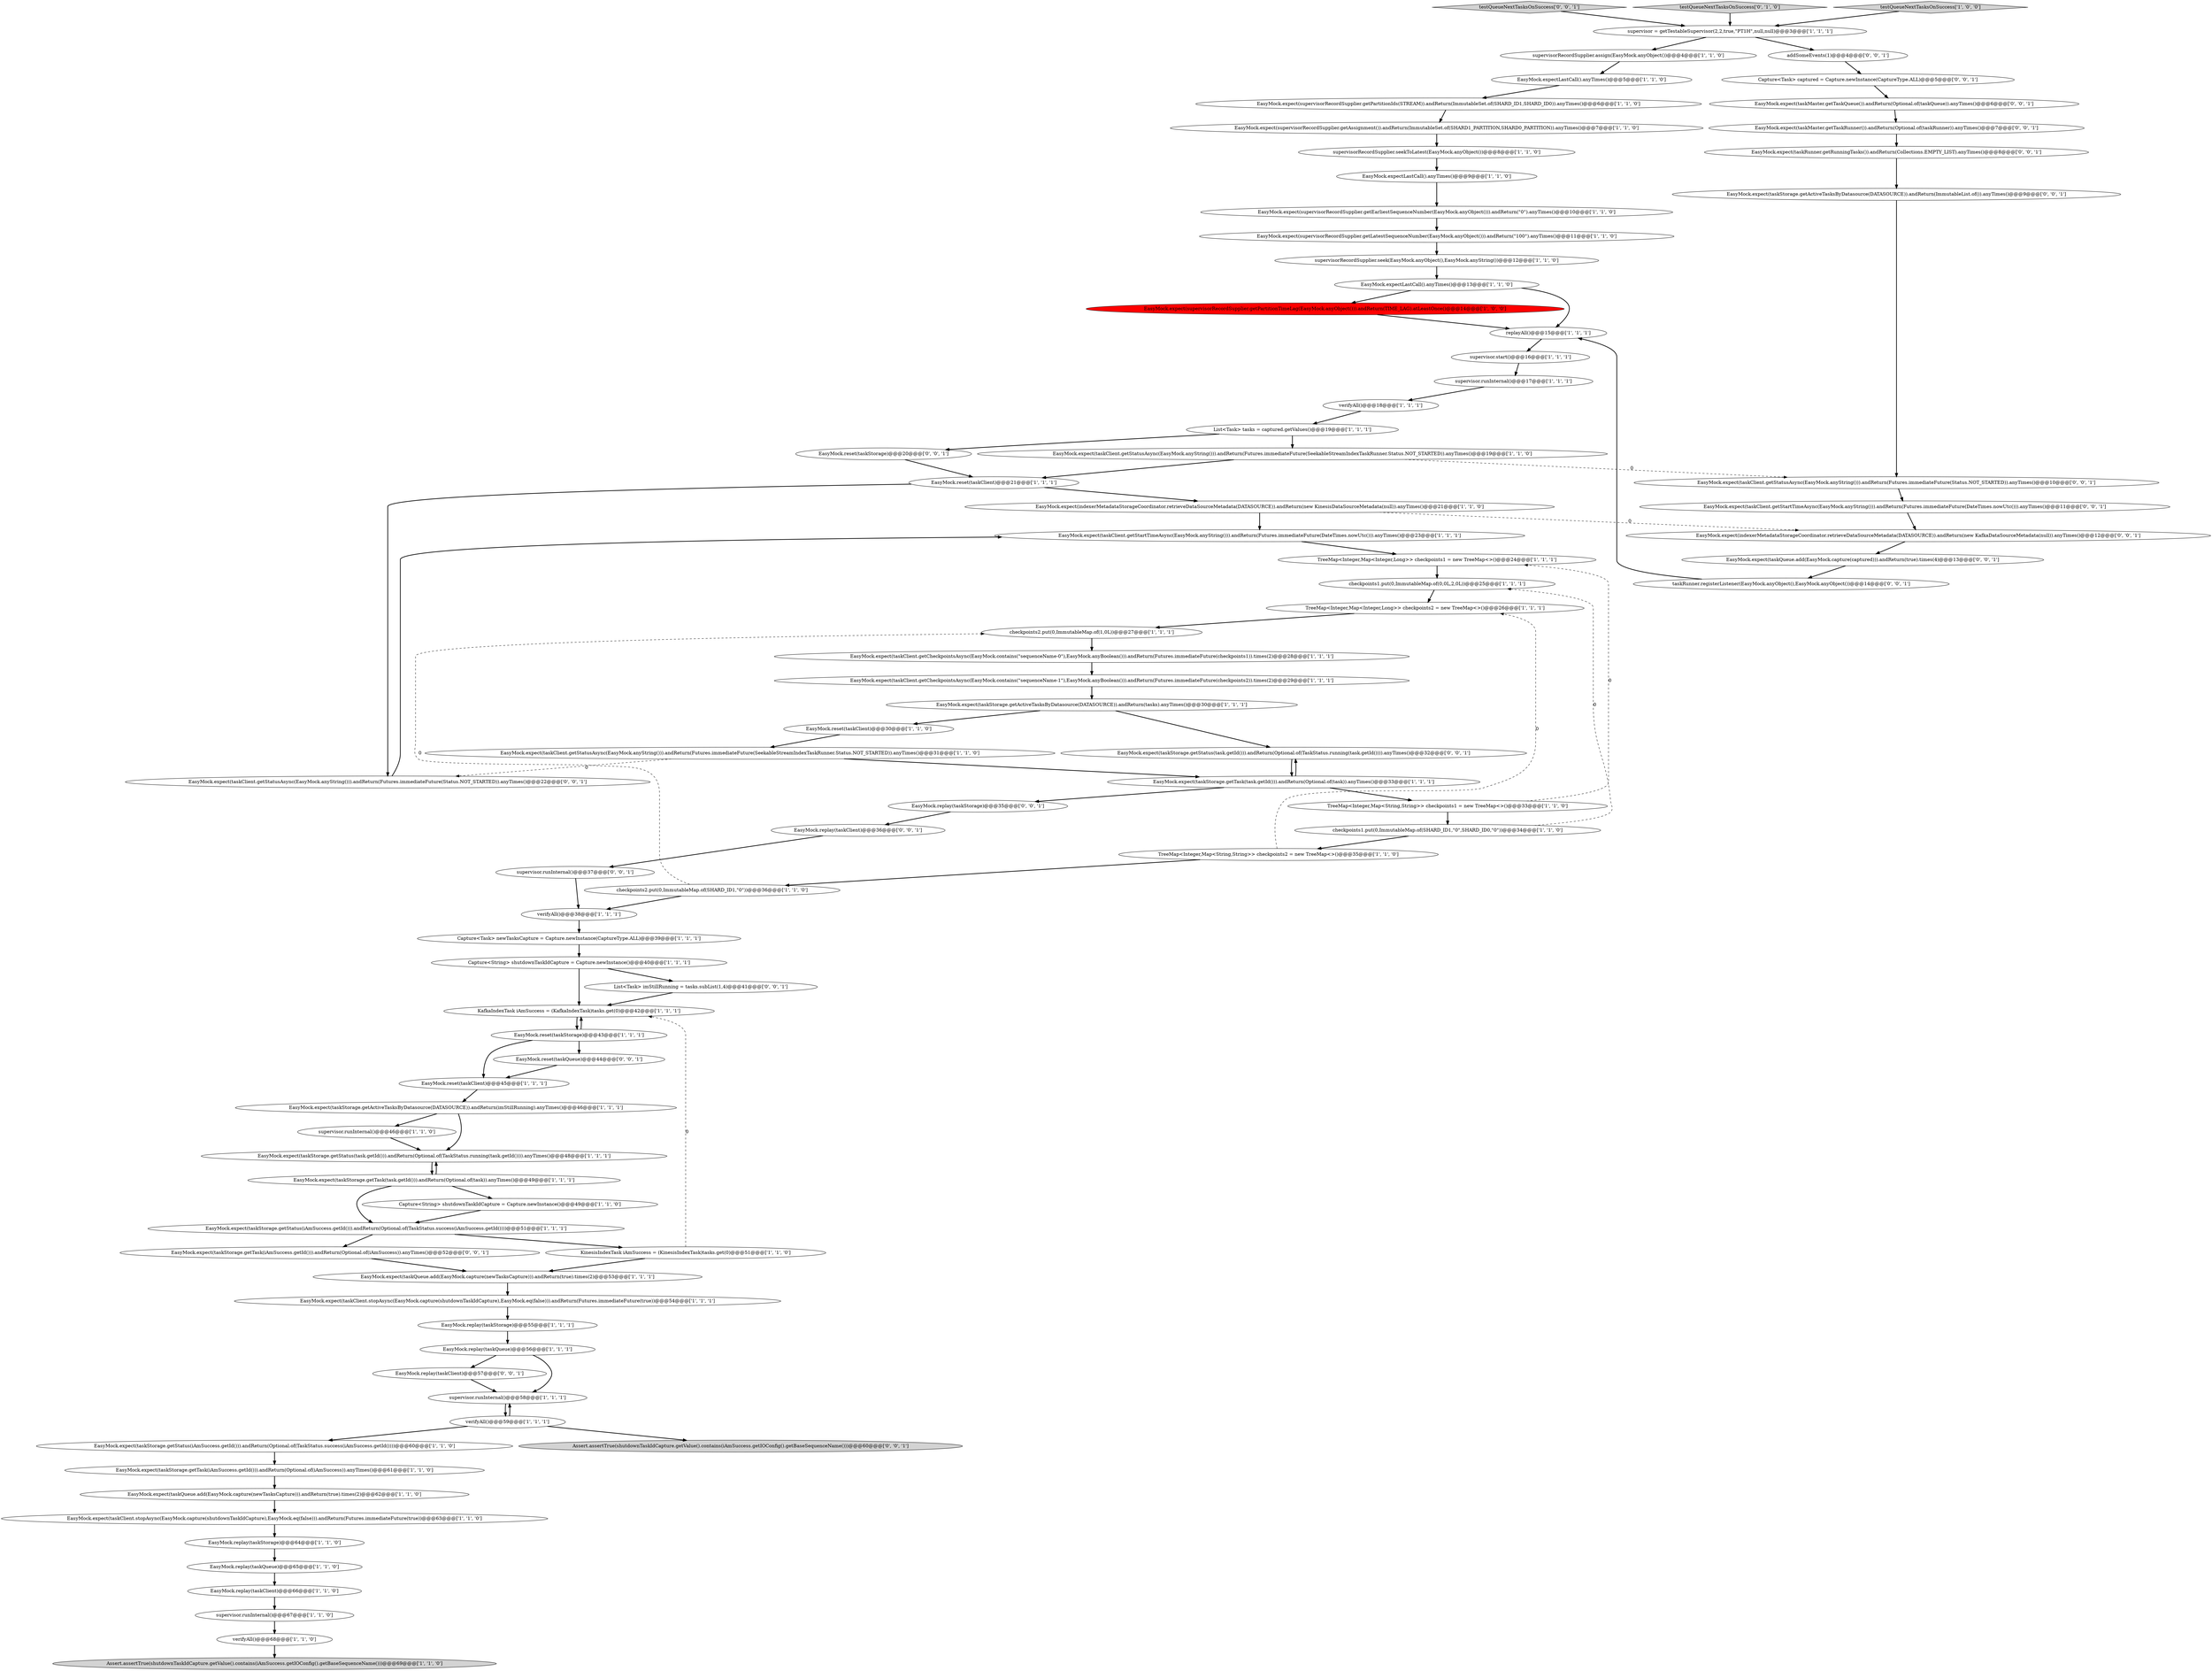 digraph {
36 [style = filled, label = "supervisorRecordSupplier.seekToLatest(EasyMock.anyObject())@@@8@@@['1', '1', '0']", fillcolor = white, shape = ellipse image = "AAA0AAABBB1BBB"];
43 [style = filled, label = "EasyMock.expect(supervisorRecordSupplier.getPartitionTimeLag(EasyMock.anyObject())).andReturn(TIME_LAG).atLeastOnce()@@@14@@@['1', '0', '0']", fillcolor = red, shape = ellipse image = "AAA1AAABBB1BBB"];
64 [style = filled, label = "EasyMock.expect(taskStorage.getStatus(iAmSuccess.getId())).andReturn(Optional.of(TaskStatus.success(iAmSuccess.getId())))@@@60@@@['1', '1', '0']", fillcolor = white, shape = ellipse image = "AAA0AAABBB1BBB"];
9 [style = filled, label = "supervisor = getTestableSupervisor(2,2,true,\"PT1H\",null,null)@@@3@@@['1', '1', '1']", fillcolor = white, shape = ellipse image = "AAA0AAABBB1BBB"];
41 [style = filled, label = "EasyMock.expect(supervisorRecordSupplier.getPartitionIds(STREAM)).andReturn(ImmutableSet.of(SHARD_ID1,SHARD_ID0)).anyTimes()@@@6@@@['1', '1', '0']", fillcolor = white, shape = ellipse image = "AAA0AAABBB1BBB"];
19 [style = filled, label = "supervisor.runInternal()@@@46@@@['1', '1', '0']", fillcolor = white, shape = ellipse image = "AAA0AAABBB1BBB"];
72 [style = filled, label = "taskRunner.registerListener(EasyMock.anyObject(),EasyMock.anyObject())@@@14@@@['0', '0', '1']", fillcolor = white, shape = ellipse image = "AAA0AAABBB3BBB"];
68 [style = filled, label = "EasyMock.expect(taskClient.getStartTimeAsync(EasyMock.anyString())).andReturn(Futures.immediateFuture(DateTimes.nowUtc())).anyTimes()@@@11@@@['0', '0', '1']", fillcolor = white, shape = ellipse image = "AAA0AAABBB3BBB"];
29 [style = filled, label = "verifyAll()@@@68@@@['1', '1', '0']", fillcolor = white, shape = ellipse image = "AAA0AAABBB1BBB"];
13 [style = filled, label = "EasyMock.expect(taskStorage.getStatus(iAmSuccess.getId())).andReturn(Optional.of(TaskStatus.success(iAmSuccess.getId())))@@@51@@@['1', '1', '1']", fillcolor = white, shape = ellipse image = "AAA0AAABBB1BBB"];
35 [style = filled, label = "EasyMock.expect(taskClient.getCheckpointsAsync(EasyMock.contains(\"sequenceName-0\"),EasyMock.anyBoolean())).andReturn(Futures.immediateFuture(checkpoints1)).times(2)@@@28@@@['1', '1', '1']", fillcolor = white, shape = ellipse image = "AAA0AAABBB1BBB"];
6 [style = filled, label = "Assert.assertTrue(shutdownTaskIdCapture.getValue().contains(iAmSuccess.getIOConfig().getBaseSequenceName()))@@@69@@@['1', '1', '0']", fillcolor = lightgray, shape = ellipse image = "AAA0AAABBB1BBB"];
70 [style = filled, label = "testQueueNextTasksOnSuccess['0', '0', '1']", fillcolor = lightgray, shape = diamond image = "AAA0AAABBB3BBB"];
38 [style = filled, label = "EasyMock.reset(taskClient)@@@21@@@['1', '1', '1']", fillcolor = white, shape = ellipse image = "AAA0AAABBB1BBB"];
67 [style = filled, label = "EasyMock.replay(taskClient)@@@36@@@['0', '0', '1']", fillcolor = white, shape = ellipse image = "AAA0AAABBB3BBB"];
37 [style = filled, label = "KafkaIndexTask iAmSuccess = (KafkaIndexTask)tasks.get(0)@@@42@@@['1', '1', '1']", fillcolor = white, shape = ellipse image = "AAA0AAABBB1BBB"];
32 [style = filled, label = "EasyMock.replay(taskQueue)@@@56@@@['1', '1', '1']", fillcolor = white, shape = ellipse image = "AAA0AAABBB1BBB"];
34 [style = filled, label = "verifyAll()@@@18@@@['1', '1', '1']", fillcolor = white, shape = ellipse image = "AAA0AAABBB1BBB"];
48 [style = filled, label = "checkpoints1.put(0,ImmutableMap.of(SHARD_ID1,\"0\",SHARD_ID0,\"0\"))@@@34@@@['1', '1', '0']", fillcolor = white, shape = ellipse image = "AAA0AAABBB1BBB"];
84 [style = filled, label = "supervisor.runInternal()@@@37@@@['0', '0', '1']", fillcolor = white, shape = ellipse image = "AAA0AAABBB3BBB"];
45 [style = filled, label = "supervisor.runInternal()@@@67@@@['1', '1', '0']", fillcolor = white, shape = ellipse image = "AAA0AAABBB1BBB"];
31 [style = filled, label = "EasyMock.expect(taskStorage.getTask(task.getId())).andReturn(Optional.of(task)).anyTimes()@@@49@@@['1', '1', '1']", fillcolor = white, shape = ellipse image = "AAA0AAABBB1BBB"];
15 [style = filled, label = "EasyMock.replay(taskQueue)@@@65@@@['1', '1', '0']", fillcolor = white, shape = ellipse image = "AAA0AAABBB1BBB"];
82 [style = filled, label = "EasyMock.expect(taskStorage.getActiveTasksByDatasource(DATASOURCE)).andReturn(ImmutableList.of()).anyTimes()@@@9@@@['0', '0', '1']", fillcolor = white, shape = ellipse image = "AAA0AAABBB3BBB"];
81 [style = filled, label = "List<Task> imStillRunning = tasks.subList(1,4)@@@41@@@['0', '0', '1']", fillcolor = white, shape = ellipse image = "AAA0AAABBB3BBB"];
52 [style = filled, label = "EasyMock.expect(indexerMetadataStorageCoordinator.retrieveDataSourceMetadata(DATASOURCE)).andReturn(new KinesisDataSourceMetadata(null)).anyTimes()@@@21@@@['1', '1', '0']", fillcolor = white, shape = ellipse image = "AAA0AAABBB1BBB"];
76 [style = filled, label = "EasyMock.reset(taskStorage)@@@20@@@['0', '0', '1']", fillcolor = white, shape = ellipse image = "AAA0AAABBB3BBB"];
66 [style = filled, label = "EasyMock.expect(taskClient.getStatusAsync(EasyMock.anyString())).andReturn(Futures.immediateFuture(Status.NOT_STARTED)).anyTimes()@@@10@@@['0', '0', '1']", fillcolor = white, shape = ellipse image = "AAA0AAABBB3BBB"];
1 [style = filled, label = "EasyMock.replay(taskStorage)@@@55@@@['1', '1', '1']", fillcolor = white, shape = ellipse image = "AAA0AAABBB1BBB"];
60 [style = filled, label = "replayAll()@@@15@@@['1', '1', '1']", fillcolor = white, shape = ellipse image = "AAA0AAABBB1BBB"];
85 [style = filled, label = "EasyMock.expect(taskQueue.add(EasyMock.capture(captured))).andReturn(true).times(4)@@@13@@@['0', '0', '1']", fillcolor = white, shape = ellipse image = "AAA0AAABBB3BBB"];
14 [style = filled, label = "checkpoints1.put(0,ImmutableMap.of(0,0L,2,0L))@@@25@@@['1', '1', '1']", fillcolor = white, shape = ellipse image = "AAA0AAABBB1BBB"];
55 [style = filled, label = "EasyMock.expect(taskQueue.add(EasyMock.capture(newTasksCapture))).andReturn(true).times(2)@@@53@@@['1', '1', '1']", fillcolor = white, shape = ellipse image = "AAA0AAABBB1BBB"];
22 [style = filled, label = "supervisorRecordSupplier.assign(EasyMock.anyObject())@@@4@@@['1', '1', '0']", fillcolor = white, shape = ellipse image = "AAA0AAABBB1BBB"];
88 [style = filled, label = "Assert.assertTrue(shutdownTaskIdCapture.getValue().contains(iAmSuccess.getIOConfig().getBaseSequenceName()))@@@60@@@['0', '0', '1']", fillcolor = lightgray, shape = ellipse image = "AAA0AAABBB3BBB"];
75 [style = filled, label = "EasyMock.expect(taskStorage.getTask(iAmSuccess.getId())).andReturn(Optional.of(iAmSuccess)).anyTimes()@@@52@@@['0', '0', '1']", fillcolor = white, shape = ellipse image = "AAA0AAABBB3BBB"];
33 [style = filled, label = "EasyMock.expect(taskClient.getStatusAsync(EasyMock.anyString())).andReturn(Futures.immediateFuture(SeekableStreamIndexTaskRunner.Status.NOT_STARTED)).anyTimes()@@@31@@@['1', '1', '0']", fillcolor = white, shape = ellipse image = "AAA0AAABBB1BBB"];
3 [style = filled, label = "EasyMock.replay(taskStorage)@@@64@@@['1', '1', '0']", fillcolor = white, shape = ellipse image = "AAA0AAABBB1BBB"];
11 [style = filled, label = "EasyMock.expect(supervisorRecordSupplier.getEarliestSequenceNumber(EasyMock.anyObject())).andReturn(\"0\").anyTimes()@@@10@@@['1', '1', '0']", fillcolor = white, shape = ellipse image = "AAA0AAABBB1BBB"];
28 [style = filled, label = "EasyMock.reset(taskClient)@@@45@@@['1', '1', '1']", fillcolor = white, shape = ellipse image = "AAA0AAABBB1BBB"];
78 [style = filled, label = "EasyMock.expect(indexerMetadataStorageCoordinator.retrieveDataSourceMetadata(DATASOURCE)).andReturn(new KafkaDataSourceMetadata(null)).anyTimes()@@@12@@@['0', '0', '1']", fillcolor = white, shape = ellipse image = "AAA0AAABBB3BBB"];
53 [style = filled, label = "EasyMock.expect(taskClient.getStartTimeAsync(EasyMock.anyString())).andReturn(Futures.immediateFuture(DateTimes.nowUtc())).anyTimes()@@@23@@@['1', '1', '1']", fillcolor = white, shape = ellipse image = "AAA0AAABBB1BBB"];
5 [style = filled, label = "checkpoints2.put(0,ImmutableMap.of(1,0L))@@@27@@@['1', '1', '1']", fillcolor = white, shape = ellipse image = "AAA0AAABBB1BBB"];
63 [style = filled, label = "Capture<String> shutdownTaskIdCapture = Capture.newInstance()@@@49@@@['1', '1', '0']", fillcolor = white, shape = ellipse image = "AAA0AAABBB1BBB"];
2 [style = filled, label = "EasyMock.expect(taskClient.stopAsync(EasyMock.capture(shutdownTaskIdCapture),EasyMock.eq(false))).andReturn(Futures.immediateFuture(true))@@@63@@@['1', '1', '0']", fillcolor = white, shape = ellipse image = "AAA0AAABBB1BBB"];
51 [style = filled, label = "EasyMock.expect(taskClient.stopAsync(EasyMock.capture(shutdownTaskIdCapture),EasyMock.eq(false))).andReturn(Futures.immediateFuture(true))@@@54@@@['1', '1', '1']", fillcolor = white, shape = ellipse image = "AAA0AAABBB1BBB"];
47 [style = filled, label = "EasyMock.expect(taskClient.getCheckpointsAsync(EasyMock.contains(\"sequenceName-1\"),EasyMock.anyBoolean())).andReturn(Futures.immediateFuture(checkpoints2)).times(2)@@@29@@@['1', '1', '1']", fillcolor = white, shape = ellipse image = "AAA0AAABBB1BBB"];
39 [style = filled, label = "EasyMock.expect(taskStorage.getActiveTasksByDatasource(DATASOURCE)).andReturn(tasks).anyTimes()@@@30@@@['1', '1', '1']", fillcolor = white, shape = ellipse image = "AAA0AAABBB1BBB"];
8 [style = filled, label = "EasyMock.expect(taskStorage.getTask(iAmSuccess.getId())).andReturn(Optional.of(iAmSuccess)).anyTimes()@@@61@@@['1', '1', '0']", fillcolor = white, shape = ellipse image = "AAA0AAABBB1BBB"];
27 [style = filled, label = "TreeMap<Integer,Map<String,String>> checkpoints1 = new TreeMap<>()@@@33@@@['1', '1', '0']", fillcolor = white, shape = ellipse image = "AAA0AAABBB1BBB"];
59 [style = filled, label = "EasyMock.expect(taskStorage.getActiveTasksByDatasource(DATASOURCE)).andReturn(imStillRunning).anyTimes()@@@46@@@['1', '1', '1']", fillcolor = white, shape = ellipse image = "AAA0AAABBB1BBB"];
62 [style = filled, label = "List<Task> tasks = captured.getValues()@@@19@@@['1', '1', '1']", fillcolor = white, shape = ellipse image = "AAA0AAABBB1BBB"];
87 [style = filled, label = "EasyMock.expect(taskRunner.getRunningTasks()).andReturn(Collections.EMPTY_LIST).anyTimes()@@@8@@@['0', '0', '1']", fillcolor = white, shape = ellipse image = "AAA0AAABBB3BBB"];
65 [style = filled, label = "testQueueNextTasksOnSuccess['0', '1', '0']", fillcolor = lightgray, shape = diamond image = "AAA0AAABBB2BBB"];
58 [style = filled, label = "KinesisIndexTask iAmSuccess = (KinesisIndexTask)tasks.get(0)@@@51@@@['1', '1', '0']", fillcolor = white, shape = ellipse image = "AAA0AAABBB1BBB"];
86 [style = filled, label = "Capture<Task> captured = Capture.newInstance(CaptureType.ALL)@@@5@@@['0', '0', '1']", fillcolor = white, shape = ellipse image = "AAA0AAABBB3BBB"];
10 [style = filled, label = "EasyMock.expect(supervisorRecordSupplier.getAssignment()).andReturn(ImmutableSet.of(SHARD1_PARTITION,SHARD0_PARTITION)).anyTimes()@@@7@@@['1', '1', '0']", fillcolor = white, shape = ellipse image = "AAA0AAABBB1BBB"];
79 [style = filled, label = "EasyMock.replay(taskClient)@@@57@@@['0', '0', '1']", fillcolor = white, shape = ellipse image = "AAA0AAABBB3BBB"];
69 [style = filled, label = "EasyMock.expect(taskMaster.getTaskRunner()).andReturn(Optional.of(taskRunner)).anyTimes()@@@7@@@['0', '0', '1']", fillcolor = white, shape = ellipse image = "AAA0AAABBB3BBB"];
24 [style = filled, label = "EasyMock.expect(taskStorage.getTask(task.getId())).andReturn(Optional.of(task)).anyTimes()@@@33@@@['1', '1', '1']", fillcolor = white, shape = ellipse image = "AAA0AAABBB1BBB"];
46 [style = filled, label = "supervisor.runInternal()@@@17@@@['1', '1', '1']", fillcolor = white, shape = ellipse image = "AAA0AAABBB1BBB"];
50 [style = filled, label = "TreeMap<Integer,Map<String,String>> checkpoints2 = new TreeMap<>()@@@35@@@['1', '1', '0']", fillcolor = white, shape = ellipse image = "AAA0AAABBB1BBB"];
42 [style = filled, label = "testQueueNextTasksOnSuccess['1', '0', '0']", fillcolor = lightgray, shape = diamond image = "AAA0AAABBB1BBB"];
80 [style = filled, label = "EasyMock.expect(taskMaster.getTaskQueue()).andReturn(Optional.of(taskQueue)).anyTimes()@@@6@@@['0', '0', '1']", fillcolor = white, shape = ellipse image = "AAA0AAABBB3BBB"];
25 [style = filled, label = "EasyMock.expectLastCall().anyTimes()@@@5@@@['1', '1', '0']", fillcolor = white, shape = ellipse image = "AAA0AAABBB1BBB"];
49 [style = filled, label = "TreeMap<Integer,Map<Integer,Long>> checkpoints1 = new TreeMap<>()@@@24@@@['1', '1', '1']", fillcolor = white, shape = ellipse image = "AAA0AAABBB1BBB"];
44 [style = filled, label = "verifyAll()@@@38@@@['1', '1', '1']", fillcolor = white, shape = ellipse image = "AAA0AAABBB1BBB"];
30 [style = filled, label = "EasyMock.expectLastCall().anyTimes()@@@9@@@['1', '1', '0']", fillcolor = white, shape = ellipse image = "AAA0AAABBB1BBB"];
20 [style = filled, label = "supervisor.runInternal()@@@58@@@['1', '1', '1']", fillcolor = white, shape = ellipse image = "AAA0AAABBB1BBB"];
57 [style = filled, label = "EasyMock.reset(taskStorage)@@@43@@@['1', '1', '1']", fillcolor = white, shape = ellipse image = "AAA0AAABBB1BBB"];
0 [style = filled, label = "EasyMock.expect(supervisorRecordSupplier.getLatestSequenceNumber(EasyMock.anyObject())).andReturn(\"100\").anyTimes()@@@11@@@['1', '1', '0']", fillcolor = white, shape = ellipse image = "AAA0AAABBB1BBB"];
83 [style = filled, label = "EasyMock.replay(taskStorage)@@@35@@@['0', '0', '1']", fillcolor = white, shape = ellipse image = "AAA0AAABBB3BBB"];
17 [style = filled, label = "verifyAll()@@@59@@@['1', '1', '1']", fillcolor = white, shape = ellipse image = "AAA0AAABBB1BBB"];
71 [style = filled, label = "EasyMock.expect(taskClient.getStatusAsync(EasyMock.anyString())).andReturn(Futures.immediateFuture(Status.NOT_STARTED)).anyTimes()@@@22@@@['0', '0', '1']", fillcolor = white, shape = ellipse image = "AAA0AAABBB3BBB"];
26 [style = filled, label = "Capture<Task> newTasksCapture = Capture.newInstance(CaptureType.ALL)@@@39@@@['1', '1', '1']", fillcolor = white, shape = ellipse image = "AAA0AAABBB1BBB"];
23 [style = filled, label = "EasyMock.replay(taskClient)@@@66@@@['1', '1', '0']", fillcolor = white, shape = ellipse image = "AAA0AAABBB1BBB"];
54 [style = filled, label = "EasyMock.expect(taskQueue.add(EasyMock.capture(newTasksCapture))).andReturn(true).times(2)@@@62@@@['1', '1', '0']", fillcolor = white, shape = ellipse image = "AAA0AAABBB1BBB"];
56 [style = filled, label = "Capture<String> shutdownTaskIdCapture = Capture.newInstance()@@@40@@@['1', '1', '1']", fillcolor = white, shape = ellipse image = "AAA0AAABBB1BBB"];
77 [style = filled, label = "EasyMock.expect(taskStorage.getStatus(task.getId())).andReturn(Optional.of(TaskStatus.running(task.getId()))).anyTimes()@@@32@@@['0', '0', '1']", fillcolor = white, shape = ellipse image = "AAA0AAABBB3BBB"];
74 [style = filled, label = "EasyMock.reset(taskQueue)@@@44@@@['0', '0', '1']", fillcolor = white, shape = ellipse image = "AAA0AAABBB3BBB"];
73 [style = filled, label = "addSomeEvents(1)@@@4@@@['0', '0', '1']", fillcolor = white, shape = ellipse image = "AAA0AAABBB3BBB"];
21 [style = filled, label = "EasyMock.expectLastCall().anyTimes()@@@13@@@['1', '1', '0']", fillcolor = white, shape = ellipse image = "AAA0AAABBB1BBB"];
12 [style = filled, label = "supervisor.start()@@@16@@@['1', '1', '1']", fillcolor = white, shape = ellipse image = "AAA0AAABBB1BBB"];
61 [style = filled, label = "TreeMap<Integer,Map<Integer,Long>> checkpoints2 = new TreeMap<>()@@@26@@@['1', '1', '1']", fillcolor = white, shape = ellipse image = "AAA0AAABBB1BBB"];
7 [style = filled, label = "EasyMock.expect(taskStorage.getStatus(task.getId())).andReturn(Optional.of(TaskStatus.running(task.getId()))).anyTimes()@@@48@@@['1', '1', '1']", fillcolor = white, shape = ellipse image = "AAA0AAABBB1BBB"];
18 [style = filled, label = "EasyMock.expect(taskClient.getStatusAsync(EasyMock.anyString())).andReturn(Futures.immediateFuture(SeekableStreamIndexTaskRunner.Status.NOT_STARTED)).anyTimes()@@@19@@@['1', '1', '0']", fillcolor = white, shape = ellipse image = "AAA0AAABBB1BBB"];
16 [style = filled, label = "checkpoints2.put(0,ImmutableMap.of(SHARD_ID1,\"0\"))@@@36@@@['1', '1', '0']", fillcolor = white, shape = ellipse image = "AAA0AAABBB1BBB"];
4 [style = filled, label = "supervisorRecordSupplier.seek(EasyMock.anyObject(),EasyMock.anyString())@@@12@@@['1', '1', '0']", fillcolor = white, shape = ellipse image = "AAA0AAABBB1BBB"];
40 [style = filled, label = "EasyMock.reset(taskClient)@@@30@@@['1', '1', '0']", fillcolor = white, shape = ellipse image = "AAA0AAABBB1BBB"];
43->60 [style = bold, label=""];
46->34 [style = bold, label=""];
23->45 [style = bold, label=""];
24->77 [style = bold, label=""];
38->52 [style = bold, label=""];
21->43 [style = bold, label=""];
49->14 [style = bold, label=""];
42->9 [style = bold, label=""];
64->8 [style = bold, label=""];
62->76 [style = bold, label=""];
55->51 [style = bold, label=""];
50->61 [style = dashed, label="0"];
51->1 [style = bold, label=""];
7->31 [style = bold, label=""];
26->56 [style = bold, label=""];
33->71 [style = dashed, label="0"];
87->82 [style = bold, label=""];
30->11 [style = bold, label=""];
29->6 [style = bold, label=""];
79->20 [style = bold, label=""];
39->77 [style = bold, label=""];
57->74 [style = bold, label=""];
65->9 [style = bold, label=""];
63->13 [style = bold, label=""];
68->78 [style = bold, label=""];
18->66 [style = dashed, label="0"];
70->9 [style = bold, label=""];
62->18 [style = bold, label=""];
32->20 [style = bold, label=""];
24->27 [style = bold, label=""];
17->20 [style = bold, label=""];
18->38 [style = bold, label=""];
22->25 [style = bold, label=""];
81->37 [style = bold, label=""];
69->87 [style = bold, label=""];
4->21 [style = bold, label=""];
48->50 [style = bold, label=""];
76->38 [style = bold, label=""];
67->84 [style = bold, label=""];
47->39 [style = bold, label=""];
82->66 [style = bold, label=""];
45->29 [style = bold, label=""];
13->75 [style = bold, label=""];
36->30 [style = bold, label=""];
34->62 [style = bold, label=""];
54->2 [style = bold, label=""];
1->32 [style = bold, label=""];
21->60 [style = bold, label=""];
14->61 [style = bold, label=""];
83->67 [style = bold, label=""];
17->64 [style = bold, label=""];
28->59 [style = bold, label=""];
60->12 [style = bold, label=""];
9->22 [style = bold, label=""];
75->55 [style = bold, label=""];
17->88 [style = bold, label=""];
57->37 [style = bold, label=""];
59->7 [style = bold, label=""];
25->41 [style = bold, label=""];
31->13 [style = bold, label=""];
2->3 [style = bold, label=""];
56->37 [style = bold, label=""];
78->85 [style = bold, label=""];
41->10 [style = bold, label=""];
77->24 [style = bold, label=""];
31->63 [style = bold, label=""];
71->53 [style = bold, label=""];
31->7 [style = bold, label=""];
52->78 [style = dashed, label="0"];
40->33 [style = bold, label=""];
84->44 [style = bold, label=""];
12->46 [style = bold, label=""];
16->44 [style = bold, label=""];
39->40 [style = bold, label=""];
33->24 [style = bold, label=""];
56->81 [style = bold, label=""];
8->54 [style = bold, label=""];
74->28 [style = bold, label=""];
5->35 [style = bold, label=""];
37->57 [style = bold, label=""];
15->23 [style = bold, label=""];
20->17 [style = bold, label=""];
52->53 [style = bold, label=""];
85->72 [style = bold, label=""];
27->49 [style = dashed, label="0"];
61->5 [style = bold, label=""];
57->28 [style = bold, label=""];
66->68 [style = bold, label=""];
9->73 [style = bold, label=""];
50->16 [style = bold, label=""];
3->15 [style = bold, label=""];
58->55 [style = bold, label=""];
13->58 [style = bold, label=""];
72->60 [style = bold, label=""];
16->5 [style = dashed, label="0"];
10->36 [style = bold, label=""];
73->86 [style = bold, label=""];
53->49 [style = bold, label=""];
11->0 [style = bold, label=""];
44->26 [style = bold, label=""];
32->79 [style = bold, label=""];
0->4 [style = bold, label=""];
27->48 [style = bold, label=""];
48->14 [style = dashed, label="0"];
35->47 [style = bold, label=""];
86->80 [style = bold, label=""];
24->83 [style = bold, label=""];
80->69 [style = bold, label=""];
58->37 [style = dashed, label="0"];
19->7 [style = bold, label=""];
38->71 [style = bold, label=""];
59->19 [style = bold, label=""];
}
